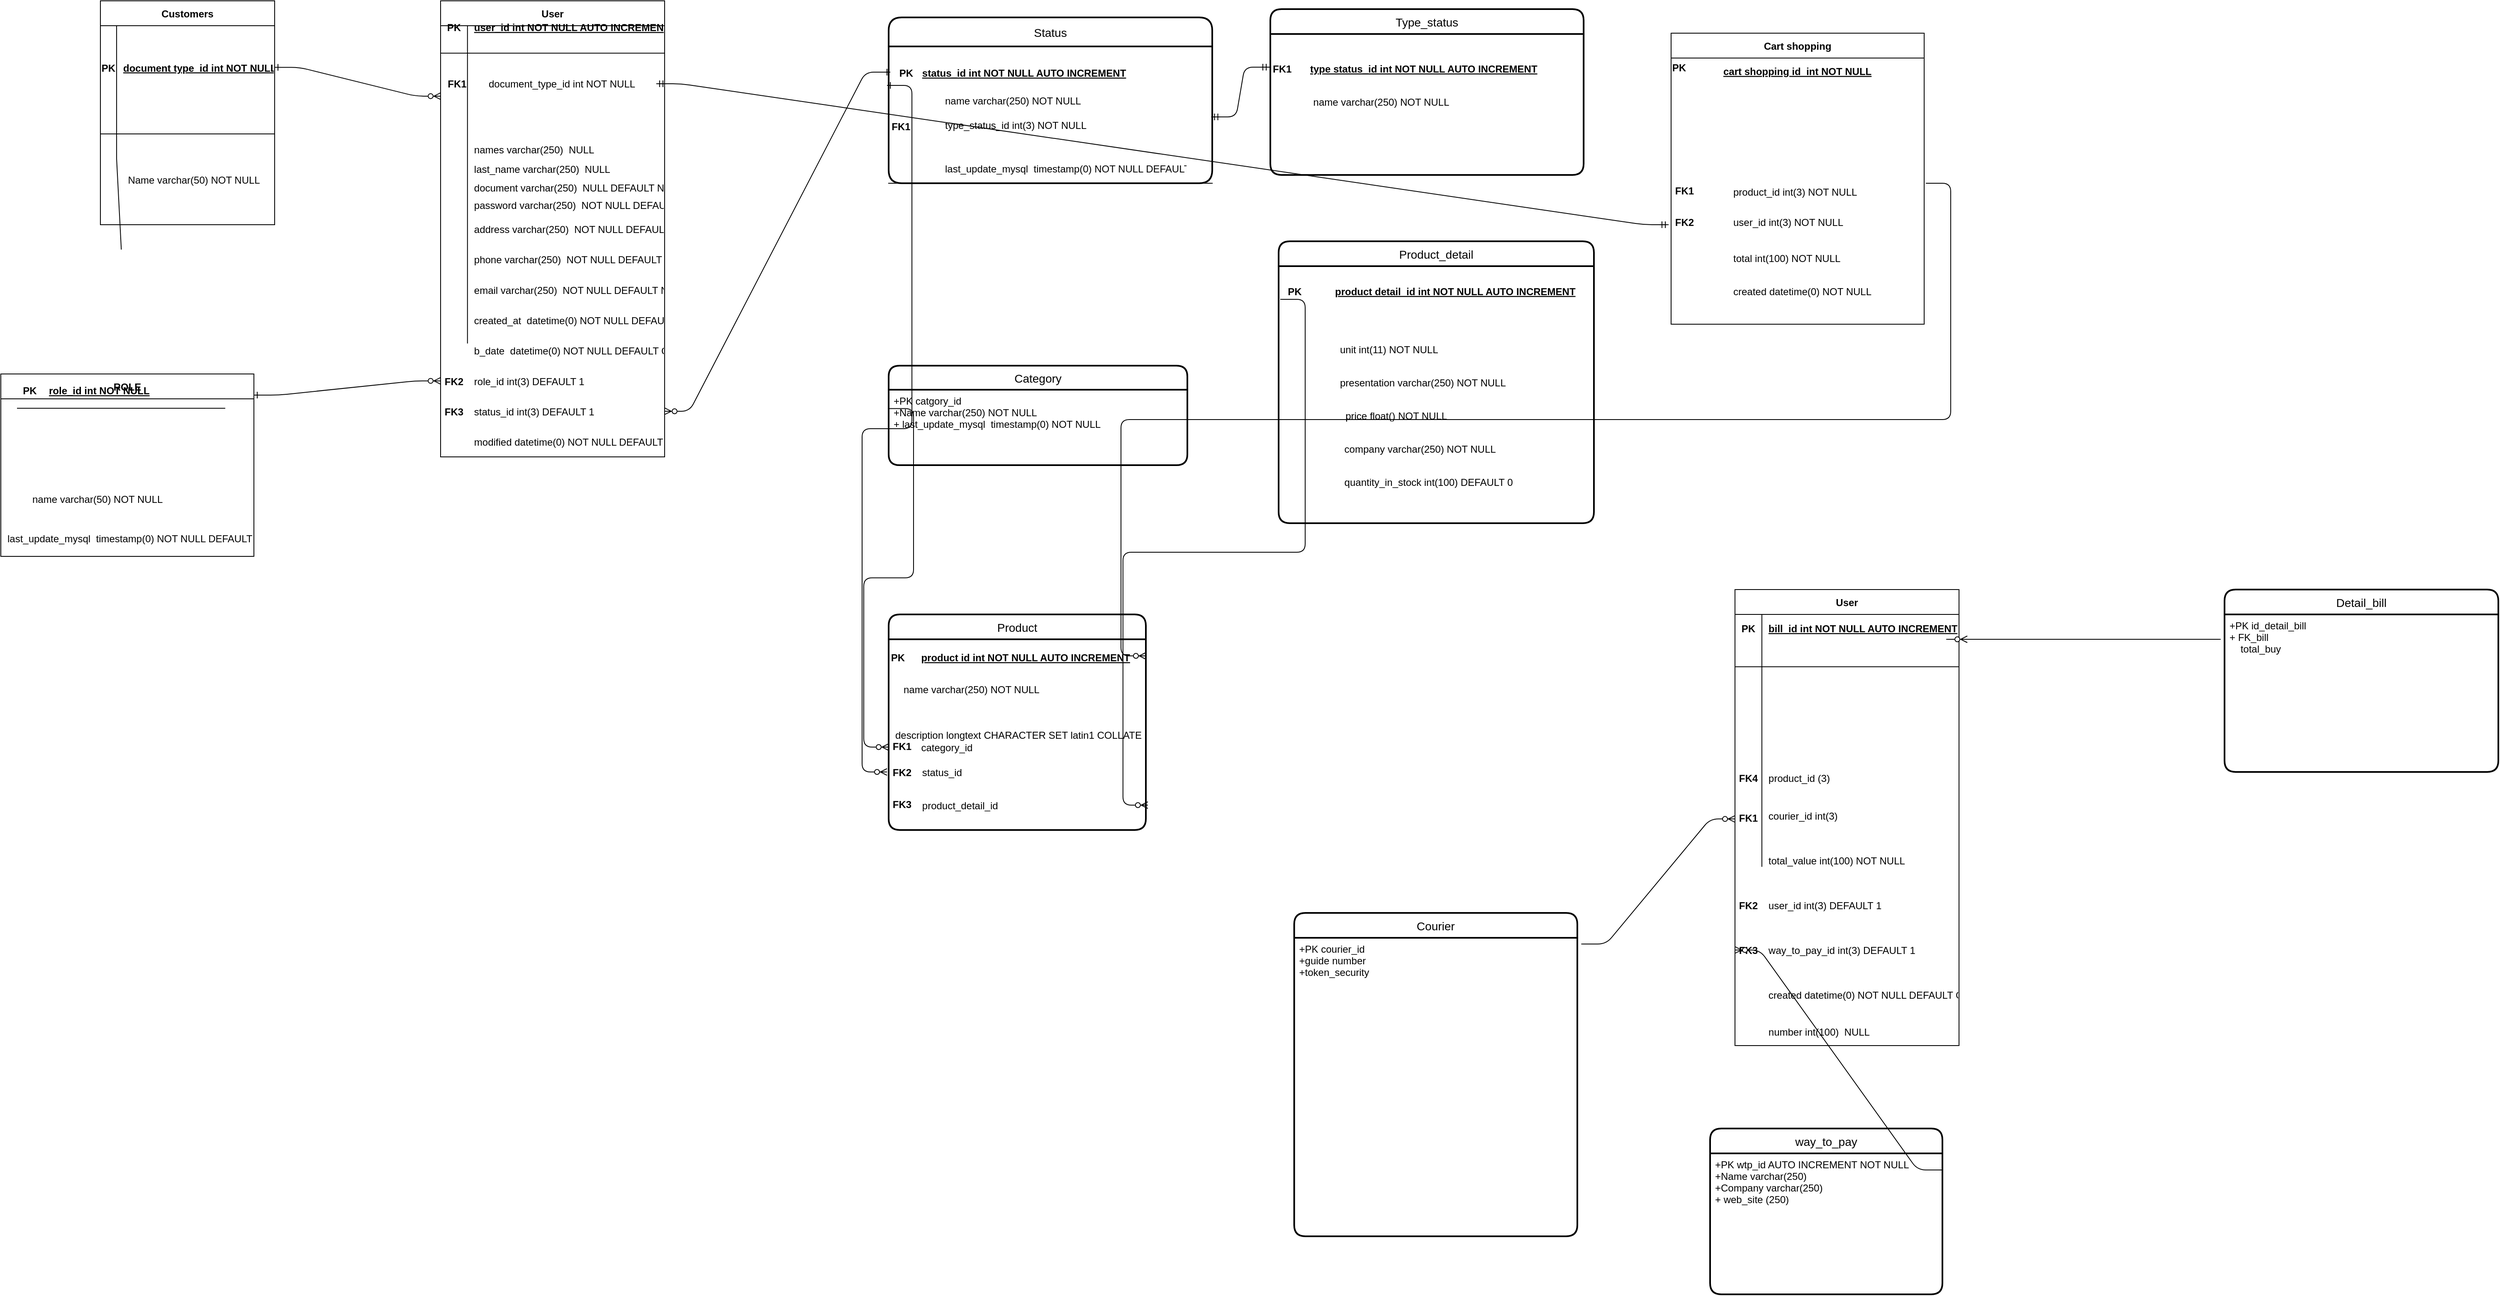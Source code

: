 <mxfile version="12.9.11" type="github"><diagram id="R2lEEEUBdFMjLlhIrx00" name="Page-1"><mxGraphModel dx="2881" dy="1134" grid="1" gridSize="10" guides="1" tooltips="1" connect="1" arrows="1" fold="1" page="1" pageScale="1" pageWidth="850" pageHeight="1100" math="0" shadow="0" extFonts="Permanent Marker^https://fonts.googleapis.com/css?family=Permanent+Marker"><root><mxCell id="0"/><mxCell id="1" parent="0"/><mxCell id="C-vyLk0tnHw3VtMMgP7b-1" value="" style="edgeStyle=entityRelationEdgeStyle;endArrow=ERzeroToMany;startArrow=ERone;endFill=1;startFill=0;" parent="1" source="C-vyLk0tnHw3VtMMgP7b-24" target="C-vyLk0tnHw3VtMMgP7b-6" edge="1"><mxGeometry width="100" height="100" relative="1" as="geometry"><mxPoint x="340" y="720" as="sourcePoint"/><mxPoint x="440" y="620" as="targetPoint"/></mxGeometry></mxCell><mxCell id="C-vyLk0tnHw3VtMMgP7b-2" value="User" style="shape=table;startSize=30;container=1;collapsible=1;childLayout=tableLayout;fixedRows=1;rowLines=0;fontStyle=1;align=center;resizeLast=1;" parent="1" vertex="1"><mxGeometry x="490" y="80" width="270" height="550" as="geometry"/></mxCell><mxCell id="C-vyLk0tnHw3VtMMgP7b-3" value="" style="shape=partialRectangle;collapsible=0;dropTarget=0;pointerEvents=0;fillColor=none;points=[[0,0.5],[1,0.5]];portConstraint=eastwest;top=0;left=0;right=0;bottom=1;" parent="C-vyLk0tnHw3VtMMgP7b-2" vertex="1"><mxGeometry width="270" height="63.177" as="geometry"/></mxCell><mxCell id="C-vyLk0tnHw3VtMMgP7b-4" value="PK" style="shape=partialRectangle;overflow=hidden;connectable=0;fillColor=none;top=0;left=0;bottom=0;right=0;fontStyle=1;" parent="C-vyLk0tnHw3VtMMgP7b-3" vertex="1"><mxGeometry width="32.4" height="63.177" as="geometry"/></mxCell><mxCell id="C-vyLk0tnHw3VtMMgP7b-5" value="user_id int NOT NULL AUTO INCREMENT" style="shape=partialRectangle;overflow=hidden;connectable=0;fillColor=none;top=0;left=0;bottom=0;right=0;align=left;spacingLeft=6;fontStyle=5;" parent="C-vyLk0tnHw3VtMMgP7b-3" vertex="1"><mxGeometry x="32.4" width="237.6" height="63.177" as="geometry"/></mxCell><mxCell id="C-vyLk0tnHw3VtMMgP7b-6" value="" style="shape=partialRectangle;collapsible=0;dropTarget=0;pointerEvents=0;fillColor=none;points=[[0,0.5],[1,0.5]];portConstraint=eastwest;top=0;left=0;right=0;bottom=0;" parent="C-vyLk0tnHw3VtMMgP7b-2" vertex="1"><mxGeometry y="63.177" width="270" height="103.551" as="geometry"/></mxCell><mxCell id="ugZNqxxNJ2phjx7YOkiu-25" value="" style="shape=partialRectangle;collapsible=0;dropTarget=0;pointerEvents=0;fillColor=none;points=[[0,0.5],[1,0.5]];portConstraint=eastwest;top=0;left=0;right=0;bottom=0;" vertex="1" parent="C-vyLk0tnHw3VtMMgP7b-2"><mxGeometry y="166.729" width="270" height="24.333" as="geometry"/></mxCell><mxCell id="ugZNqxxNJ2phjx7YOkiu-26" value="" style="shape=partialRectangle;overflow=hidden;connectable=0;fillColor=none;top=0;left=0;bottom=0;right=0;" vertex="1" parent="ugZNqxxNJ2phjx7YOkiu-25"><mxGeometry width="32.4" height="24.333" as="geometry"/></mxCell><mxCell id="ugZNqxxNJ2phjx7YOkiu-27" value="names varchar(250)  NULL" style="shape=partialRectangle;overflow=hidden;connectable=0;fillColor=none;top=0;left=0;bottom=0;right=0;align=left;spacingLeft=6;" vertex="1" parent="ugZNqxxNJ2phjx7YOkiu-25"><mxGeometry x="32.4" width="237.6" height="24.333" as="geometry"/></mxCell><mxCell id="C-vyLk0tnHw3VtMMgP7b-9" value="" style="shape=partialRectangle;collapsible=0;dropTarget=0;pointerEvents=0;fillColor=none;points=[[0,0.5],[1,0.5]];portConstraint=eastwest;top=0;left=0;right=0;bottom=0;" parent="C-vyLk0tnHw3VtMMgP7b-2" vertex="1"><mxGeometry y="191.061" width="270" height="23.25" as="geometry"/></mxCell><mxCell id="C-vyLk0tnHw3VtMMgP7b-10" value="" style="shape=partialRectangle;overflow=hidden;connectable=0;fillColor=none;top=0;left=0;bottom=0;right=0;" parent="C-vyLk0tnHw3VtMMgP7b-9" vertex="1"><mxGeometry width="32.4" height="23.25" as="geometry"/></mxCell><mxCell id="C-vyLk0tnHw3VtMMgP7b-11" value="last_name varchar(250)  NULL" style="shape=partialRectangle;overflow=hidden;connectable=0;fillColor=none;top=0;left=0;bottom=0;right=0;align=left;spacingLeft=6;" parent="C-vyLk0tnHw3VtMMgP7b-9" vertex="1"><mxGeometry x="32.4" width="237.6" height="23.25" as="geometry"/></mxCell><mxCell id="ugZNqxxNJ2phjx7YOkiu-31" value="" style="shape=partialRectangle;collapsible=0;dropTarget=0;pointerEvents=0;fillColor=none;points=[[0,0.5],[1,0.5]];portConstraint=eastwest;top=0;left=0;right=0;bottom=0;" vertex="1" parent="C-vyLk0tnHw3VtMMgP7b-2"><mxGeometry y="214.311" width="270" height="21.155" as="geometry"/></mxCell><mxCell id="ugZNqxxNJ2phjx7YOkiu-32" value="" style="shape=partialRectangle;overflow=hidden;connectable=0;fillColor=none;top=0;left=0;bottom=0;right=0;" vertex="1" parent="ugZNqxxNJ2phjx7YOkiu-31"><mxGeometry width="32.4" height="21.155" as="geometry"/></mxCell><mxCell id="ugZNqxxNJ2phjx7YOkiu-33" value="document varchar(250)  NULL DEFAULT NULL" style="shape=partialRectangle;overflow=hidden;connectable=0;fillColor=none;top=0;left=0;bottom=0;right=0;align=left;spacingLeft=6;" vertex="1" parent="ugZNqxxNJ2phjx7YOkiu-31"><mxGeometry x="32.4" width="237.6" height="21.155" as="geometry"/></mxCell><mxCell id="ugZNqxxNJ2phjx7YOkiu-35" value="" style="shape=partialRectangle;collapsible=0;dropTarget=0;pointerEvents=0;fillColor=none;points=[[0,0.5],[1,0.5]];portConstraint=eastwest;top=0;left=0;right=0;bottom=0;" vertex="1" parent="C-vyLk0tnHw3VtMMgP7b-2"><mxGeometry y="235.466" width="270" height="21.155" as="geometry"/></mxCell><mxCell id="ugZNqxxNJ2phjx7YOkiu-36" value="" style="shape=partialRectangle;overflow=hidden;connectable=0;fillColor=none;top=0;left=0;bottom=0;right=0;" vertex="1" parent="ugZNqxxNJ2phjx7YOkiu-35"><mxGeometry width="32.4" height="21.155" as="geometry"/></mxCell><mxCell id="ugZNqxxNJ2phjx7YOkiu-37" value="password varchar(250)  NOT NULL DEFAULT NULL" style="shape=partialRectangle;overflow=hidden;connectable=0;fillColor=none;top=0;left=0;bottom=0;right=0;align=left;spacingLeft=6;" vertex="1" parent="ugZNqxxNJ2phjx7YOkiu-35"><mxGeometry x="32.4" width="237.6" height="21.155" as="geometry"/></mxCell><mxCell id="ugZNqxxNJ2phjx7YOkiu-38" value="" style="shape=partialRectangle;collapsible=0;dropTarget=0;pointerEvents=0;fillColor=none;points=[[0,0.5],[1,0.5]];portConstraint=eastwest;top=0;left=0;right=0;bottom=0;" vertex="1" parent="C-vyLk0tnHw3VtMMgP7b-2"><mxGeometry y="256.621" width="270" height="36.673" as="geometry"/></mxCell><mxCell id="ugZNqxxNJ2phjx7YOkiu-39" value="" style="shape=partialRectangle;overflow=hidden;connectable=0;fillColor=none;top=0;left=0;bottom=0;right=0;" vertex="1" parent="ugZNqxxNJ2phjx7YOkiu-38"><mxGeometry width="32.4" height="36.673" as="geometry"/></mxCell><mxCell id="ugZNqxxNJ2phjx7YOkiu-40" value="address varchar(250)  NOT NULL DEFAULT NULL" style="shape=partialRectangle;overflow=hidden;connectable=0;fillColor=none;top=0;left=0;bottom=0;right=0;align=left;spacingLeft=6;" vertex="1" parent="ugZNqxxNJ2phjx7YOkiu-38"><mxGeometry x="32.4" width="237.6" height="36.673" as="geometry"/></mxCell><mxCell id="ugZNqxxNJ2phjx7YOkiu-44" value="" style="shape=partialRectangle;collapsible=0;dropTarget=0;pointerEvents=0;fillColor=none;points=[[0,0.5],[1,0.5]];portConstraint=eastwest;top=0;left=0;right=0;bottom=0;" vertex="1" parent="C-vyLk0tnHw3VtMMgP7b-2"><mxGeometry y="293.294" width="270" height="36.673" as="geometry"/></mxCell><mxCell id="ugZNqxxNJ2phjx7YOkiu-45" value="" style="shape=partialRectangle;overflow=hidden;connectable=0;fillColor=none;top=0;left=0;bottom=0;right=0;" vertex="1" parent="ugZNqxxNJ2phjx7YOkiu-44"><mxGeometry width="32.4" height="36.673" as="geometry"/></mxCell><mxCell id="ugZNqxxNJ2phjx7YOkiu-46" value="phone varchar(250)  NOT NULL DEFAULT NULL" style="shape=partialRectangle;overflow=hidden;connectable=0;fillColor=none;top=0;left=0;bottom=0;right=0;align=left;spacingLeft=6;" vertex="1" parent="ugZNqxxNJ2phjx7YOkiu-44"><mxGeometry x="32.4" width="237.6" height="36.673" as="geometry"/></mxCell><mxCell id="ugZNqxxNJ2phjx7YOkiu-47" value="" style="shape=partialRectangle;collapsible=0;dropTarget=0;pointerEvents=0;fillColor=none;points=[[0,0.5],[1,0.5]];portConstraint=eastwest;top=0;left=0;right=0;bottom=0;" vertex="1" parent="C-vyLk0tnHw3VtMMgP7b-2"><mxGeometry y="329.967" width="270" height="36.673" as="geometry"/></mxCell><mxCell id="ugZNqxxNJ2phjx7YOkiu-48" value="" style="shape=partialRectangle;overflow=hidden;connectable=0;fillColor=none;top=0;left=0;bottom=0;right=0;" vertex="1" parent="ugZNqxxNJ2phjx7YOkiu-47"><mxGeometry width="32.4" height="36.673" as="geometry"/></mxCell><mxCell id="ugZNqxxNJ2phjx7YOkiu-49" value="email varchar(250)  NOT NULL DEFAULT NULL" style="shape=partialRectangle;overflow=hidden;connectable=0;fillColor=none;top=0;left=0;bottom=0;right=0;align=left;spacingLeft=6;" vertex="1" parent="ugZNqxxNJ2phjx7YOkiu-47"><mxGeometry x="32.4" width="237.6" height="36.673" as="geometry"/></mxCell><mxCell id="ugZNqxxNJ2phjx7YOkiu-53" value="" style="shape=partialRectangle;collapsible=0;dropTarget=0;pointerEvents=0;fillColor=none;points=[[0,0.5],[1,0.5]];portConstraint=eastwest;top=0;left=0;right=0;bottom=0;" vertex="1" parent="C-vyLk0tnHw3VtMMgP7b-2"><mxGeometry y="366.639" width="270" height="36.673" as="geometry"/></mxCell><mxCell id="ugZNqxxNJ2phjx7YOkiu-54" value="" style="shape=partialRectangle;overflow=hidden;connectable=0;fillColor=none;top=0;left=0;bottom=0;right=0;" vertex="1" parent="ugZNqxxNJ2phjx7YOkiu-53"><mxGeometry width="32.4" height="36.673" as="geometry"/></mxCell><mxCell id="ugZNqxxNJ2phjx7YOkiu-55" value="created_at  datetime(0) NOT NULL DEFAULT CURRENT_TIMESTAMP(0)" style="shape=partialRectangle;overflow=hidden;connectable=0;fillColor=none;top=0;left=0;bottom=0;right=0;align=left;spacingLeft=6;" vertex="1" parent="ugZNqxxNJ2phjx7YOkiu-53"><mxGeometry x="32.4" width="237.6" height="36.673" as="geometry"/></mxCell><mxCell id="ugZNqxxNJ2phjx7YOkiu-56" value="" style="shape=partialRectangle;collapsible=0;dropTarget=0;pointerEvents=0;fillColor=none;points=[[0,0.5],[1,0.5]];portConstraint=eastwest;top=0;left=0;right=0;bottom=0;" vertex="1" parent="C-vyLk0tnHw3VtMMgP7b-2"><mxGeometry y="403.312" width="270" height="36.673" as="geometry"/></mxCell><mxCell id="ugZNqxxNJ2phjx7YOkiu-57" value="" style="shape=partialRectangle;overflow=hidden;connectable=0;fillColor=none;top=0;left=0;bottom=0;right=0;" vertex="1" parent="ugZNqxxNJ2phjx7YOkiu-56"><mxGeometry width="32.4" height="36.673" as="geometry"/></mxCell><mxCell id="ugZNqxxNJ2phjx7YOkiu-58" value="b_date  datetime(0) NOT NULL DEFAULT CURRENT_TIMESTAMP(0)" style="shape=partialRectangle;overflow=hidden;connectable=0;fillColor=none;top=0;left=0;bottom=0;right=0;align=left;spacingLeft=6;" vertex="1" parent="ugZNqxxNJ2phjx7YOkiu-56"><mxGeometry x="32.4" width="237.6" height="36.673" as="geometry"/></mxCell><mxCell id="ugZNqxxNJ2phjx7YOkiu-59" value="" style="shape=partialRectangle;collapsible=0;dropTarget=0;pointerEvents=0;fillColor=none;points=[[0,0.5],[1,0.5]];portConstraint=eastwest;top=0;left=0;right=0;bottom=0;" vertex="1" parent="C-vyLk0tnHw3VtMMgP7b-2"><mxGeometry y="439.985" width="270" height="36.67" as="geometry"/></mxCell><mxCell id="ugZNqxxNJ2phjx7YOkiu-60" value="FK2" style="shape=partialRectangle;overflow=hidden;connectable=0;fillColor=none;top=0;left=0;bottom=0;right=0;fontStyle=1" vertex="1" parent="ugZNqxxNJ2phjx7YOkiu-59"><mxGeometry width="32.4" height="36.67" as="geometry"/></mxCell><mxCell id="ugZNqxxNJ2phjx7YOkiu-61" value="role_id int(3) DEFAULT 1" style="shape=partialRectangle;overflow=hidden;connectable=0;fillColor=none;top=0;left=0;bottom=0;right=0;align=left;spacingLeft=6;" vertex="1" parent="ugZNqxxNJ2phjx7YOkiu-59"><mxGeometry x="32.4" width="237.6" height="36.67" as="geometry"/></mxCell><mxCell id="ugZNqxxNJ2phjx7YOkiu-62" value="" style="shape=partialRectangle;collapsible=0;dropTarget=0;pointerEvents=0;fillColor=none;points=[[0,0.5],[1,0.5]];portConstraint=eastwest;top=0;left=0;right=0;bottom=0;" vertex="1" parent="C-vyLk0tnHw3VtMMgP7b-2"><mxGeometry y="476.655" width="270" height="36.673" as="geometry"/></mxCell><mxCell id="ugZNqxxNJ2phjx7YOkiu-63" value="FK3" style="shape=partialRectangle;overflow=hidden;connectable=0;fillColor=none;top=0;left=0;bottom=0;right=0;fontStyle=1" vertex="1" parent="ugZNqxxNJ2phjx7YOkiu-62"><mxGeometry width="32.4" height="36.673" as="geometry"/></mxCell><mxCell id="ugZNqxxNJ2phjx7YOkiu-64" value="status_id int(3) DEFAULT 1" style="shape=partialRectangle;overflow=hidden;connectable=0;fillColor=none;top=0;left=0;bottom=0;right=0;align=left;spacingLeft=6;" vertex="1" parent="ugZNqxxNJ2phjx7YOkiu-62"><mxGeometry x="32.4" width="237.6" height="36.673" as="geometry"/></mxCell><mxCell id="ugZNqxxNJ2phjx7YOkiu-67" value="" style="shape=partialRectangle;collapsible=0;dropTarget=0;pointerEvents=0;fillColor=none;points=[[0,0.5],[1,0.5]];portConstraint=eastwest;top=0;left=0;right=0;bottom=0;" vertex="1" parent="C-vyLk0tnHw3VtMMgP7b-2"><mxGeometry y="513.327" width="270" height="36.673" as="geometry"/></mxCell><mxCell id="ugZNqxxNJ2phjx7YOkiu-68" value="" style="shape=partialRectangle;overflow=hidden;connectable=0;fillColor=none;top=0;left=0;bottom=0;right=0;" vertex="1" parent="ugZNqxxNJ2phjx7YOkiu-67"><mxGeometry width="32.4" height="36.673" as="geometry"/></mxCell><mxCell id="ugZNqxxNJ2phjx7YOkiu-69" value="modified datetime(0) NOT NULL DEFAULT CURRENT_TIMESTAMP(0)" style="shape=partialRectangle;overflow=hidden;connectable=0;fillColor=none;top=0;left=0;bottom=0;right=0;align=left;spacingLeft=6;" vertex="1" parent="ugZNqxxNJ2phjx7YOkiu-67"><mxGeometry x="32.4" width="237.6" height="36.673" as="geometry"/></mxCell><mxCell id="C-vyLk0tnHw3VtMMgP7b-13" value="ROLE" style="shape=table;startSize=30;container=1;collapsible=1;childLayout=tableLayout;fixedRows=1;rowLines=0;fontStyle=1;align=center;resizeLast=1;" parent="1" vertex="1"><mxGeometry x="-40" y="530" width="305" height="220" as="geometry"/></mxCell><mxCell id="C-vyLk0tnHw3VtMMgP7b-20" value="" style="shape=partialRectangle;collapsible=0;dropTarget=0;pointerEvents=0;fillColor=none;points=[[0,0.5],[1,0.5]];portConstraint=eastwest;top=0;left=0;right=0;bottom=0;" parent="C-vyLk0tnHw3VtMMgP7b-13" vertex="1"><mxGeometry width="305" height="51.006" as="geometry"/></mxCell><mxCell id="C-vyLk0tnHw3VtMMgP7b-21" value="" style="shape=partialRectangle;overflow=hidden;connectable=0;fillColor=none;top=0;left=0;bottom=0;right=0;" parent="C-vyLk0tnHw3VtMMgP7b-20" vertex="1"><mxGeometry width="305" height="51.006" as="geometry"/></mxCell><mxCell id="C-vyLk0tnHw3VtMMgP7b-17" value="" style="shape=partialRectangle;collapsible=0;dropTarget=0;pointerEvents=0;fillColor=none;points=[[0,0.5],[1,0.5]];portConstraint=eastwest;top=0;left=0;right=0;bottom=0;fontSize=2;" parent="C-vyLk0tnHw3VtMMgP7b-13" vertex="1"><mxGeometry y="51.006" width="305" height="125.314" as="geometry"/></mxCell><mxCell id="C-vyLk0tnHw3VtMMgP7b-18" value="" style="shape=partialRectangle;overflow=hidden;connectable=0;fillColor=none;top=0;left=0;bottom=0;right=0;" parent="C-vyLk0tnHw3VtMMgP7b-17" vertex="1"><mxGeometry width="305" height="125.314" as="geometry"/></mxCell><mxCell id="ugZNqxxNJ2phjx7YOkiu-73" value="last_update_mysql  timestamp(0) NOT NULL DEFAULT CURRENT_TIMESTAMP(0) ON UPDATE CURRENT_TIMESTAMP(0)" style="shape=partialRectangle;overflow=hidden;connectable=0;fillColor=none;top=0;left=0;bottom=0;right=0;align=left;spacingLeft=6;" vertex="1" parent="C-vyLk0tnHw3VtMMgP7b-13"><mxGeometry y="176.32" width="305" height="43.68" as="geometry"/></mxCell><mxCell id="C-vyLk0tnHw3VtMMgP7b-23" value="Customers" style="shape=table;startSize=30;container=1;collapsible=1;childLayout=tableLayout;fixedRows=1;rowLines=0;fontStyle=1;align=center;resizeLast=1;" parent="1" vertex="1"><mxGeometry x="80" y="80" width="210" height="270" as="geometry"/></mxCell><mxCell id="C-vyLk0tnHw3VtMMgP7b-24" value="" style="shape=partialRectangle;collapsible=0;dropTarget=0;pointerEvents=0;fillColor=none;points=[[0,0.5],[1,0.5]];portConstraint=eastwest;top=0;left=0;right=0;bottom=1;" parent="C-vyLk0tnHw3VtMMgP7b-23" vertex="1"><mxGeometry width="210" height="160.56" as="geometry"/></mxCell><mxCell id="C-vyLk0tnHw3VtMMgP7b-25" value="PK" style="shape=partialRectangle;overflow=hidden;connectable=0;fillColor=none;top=0;left=0;bottom=0;right=0;fontStyle=1;" parent="C-vyLk0tnHw3VtMMgP7b-24" vertex="1"><mxGeometry width="19.529" height="160.56" as="geometry"/></mxCell><mxCell id="C-vyLk0tnHw3VtMMgP7b-26" value="document type_id int NOT NULL " style="shape=partialRectangle;overflow=hidden;connectable=0;fillColor=none;top=0;left=0;bottom=0;right=0;align=left;spacingLeft=6;fontStyle=5;" parent="C-vyLk0tnHw3VtMMgP7b-24" vertex="1"><mxGeometry x="19.529" width="190.471" height="160.56" as="geometry"/></mxCell><mxCell id="C-vyLk0tnHw3VtMMgP7b-27" value="" style="shape=partialRectangle;collapsible=0;dropTarget=0;pointerEvents=0;fillColor=none;points=[[0,0.5],[1,0.5]];portConstraint=eastwest;top=0;left=0;right=0;bottom=0;" parent="C-vyLk0tnHw3VtMMgP7b-23" vertex="1"><mxGeometry y="160.56" width="210" height="109.44" as="geometry"/></mxCell><mxCell id="C-vyLk0tnHw3VtMMgP7b-28" value="" style="shape=partialRectangle;overflow=hidden;connectable=0;fillColor=none;top=0;left=0;bottom=0;right=0;" parent="C-vyLk0tnHw3VtMMgP7b-27" vertex="1"><mxGeometry width="25.2" height="109.44" as="geometry"/></mxCell><mxCell id="C-vyLk0tnHw3VtMMgP7b-29" value="Name varchar(50) NOT NULL" style="shape=partialRectangle;overflow=hidden;connectable=0;fillColor=none;top=0;left=0;bottom=0;right=0;align=left;spacingLeft=6;" parent="C-vyLk0tnHw3VtMMgP7b-27" vertex="1"><mxGeometry x="25.2" width="184.8" height="109.44" as="geometry"/></mxCell><mxCell id="ugZNqxxNJ2phjx7YOkiu-3" value="FK1" style="shape=partialRectangle;overflow=hidden;connectable=0;fillColor=none;top=0;left=0;bottom=0;right=0;fontStyle=1;direction=south;" vertex="1" parent="1"><mxGeometry x="485.625" y="159.385" width="48.75" height="40" as="geometry"/></mxCell><mxCell id="ugZNqxxNJ2phjx7YOkiu-29" value="document_type_id int NOT NULL " style="shape=partialRectangle;overflow=hidden;connectable=0;fillColor=none;top=0;left=0;bottom=0;right=0;align=left;spacingLeft=6;" vertex="1" parent="1"><mxGeometry x="540" y="159.38" width="220" height="40" as="geometry"/></mxCell><mxCell id="ugZNqxxNJ2phjx7YOkiu-30" value="" style="shape=partialRectangle;overflow=hidden;connectable=0;fillColor=none;top=0;left=0;bottom=0;right=0;align=left;spacingLeft=6;" vertex="1" parent="1"><mxGeometry x="440" y="409.904" width="250" height="20.096" as="geometry"/></mxCell><mxCell id="ugZNqxxNJ2phjx7YOkiu-34" value="" style="shape=partialRectangle;overflow=hidden;connectable=0;fillColor=none;top=0;left=0;bottom=0;right=0;align=left;spacingLeft=6;" vertex="1" parent="1"><mxGeometry x="450" y="419.904" width="250" height="20.096" as="geometry"/></mxCell><mxCell id="C-vyLk0tnHw3VtMMgP7b-14" value="" style="shape=partialRectangle;collapsible=0;dropTarget=0;pointerEvents=0;fillColor=none;points=[[0,0.5],[1,0.5]];portConstraint=eastwest;top=0;left=0;right=0;bottom=1;" parent="1" vertex="1"><mxGeometry x="-20" y="528" width="250" height="43.333" as="geometry"/></mxCell><mxCell id="C-vyLk0tnHw3VtMMgP7b-15" value="PK" style="shape=partialRectangle;overflow=hidden;connectable=0;fillColor=none;top=0;left=0;bottom=0;right=0;fontStyle=1;" parent="C-vyLk0tnHw3VtMMgP7b-14" vertex="1"><mxGeometry width="30" height="43.333" as="geometry"/></mxCell><mxCell id="C-vyLk0tnHw3VtMMgP7b-16" value="role_id int NOT NULL " style="shape=partialRectangle;overflow=hidden;connectable=0;fillColor=none;top=0;left=0;bottom=0;right=0;align=left;spacingLeft=6;fontStyle=5;" parent="C-vyLk0tnHw3VtMMgP7b-14" vertex="1"><mxGeometry x="30" width="220" height="43.333" as="geometry"/></mxCell><mxCell id="ugZNqxxNJ2phjx7YOkiu-72" value="" style="shape=partialRectangle;overflow=hidden;connectable=0;fillColor=none;top=0;left=0;bottom=0;right=0;align=left;spacingLeft=6;" vertex="1" parent="1"><mxGeometry x="460" y="429.904" width="250" height="20.096" as="geometry"/></mxCell><mxCell id="C-vyLk0tnHw3VtMMgP7b-12" value="" style="edgeStyle=entityRelationEdgeStyle;endArrow=ERzeroToMany;startArrow=ERone;endFill=1;startFill=0;exitX=1;exitY=0.5;exitDx=0;exitDy=0;entryX=0;entryY=0.5;entryDx=0;entryDy=0;" parent="1" source="C-vyLk0tnHw3VtMMgP7b-20" target="ugZNqxxNJ2phjx7YOkiu-59" edge="1"><mxGeometry width="100" height="100" relative="1" as="geometry"><mxPoint x="400" y="180" as="sourcePoint"/><mxPoint x="460" y="205" as="targetPoint"/></mxGeometry></mxCell><mxCell id="ugZNqxxNJ2phjx7YOkiu-74" value="name varchar(50) NOT NULL" style="shape=partialRectangle;overflow=hidden;connectable=0;fillColor=none;top=0;left=0;bottom=0;right=0;align=left;spacingLeft=6;" vertex="1" parent="1"><mxGeometry x="-10" y="659.998" width="285" height="41.172" as="geometry"/></mxCell><mxCell id="ugZNqxxNJ2phjx7YOkiu-76" value="Status" style="swimlane;childLayout=stackLayout;horizontal=1;startSize=35;horizontalStack=0;rounded=1;fontSize=14;fontStyle=0;strokeWidth=2;resizeParent=0;resizeLast=1;shadow=0;dashed=0;align=center;" vertex="1" parent="1"><mxGeometry x="1030" y="100" width="390" height="200" as="geometry"/></mxCell><mxCell id="ugZNqxxNJ2phjx7YOkiu-78" value="" style="shape=partialRectangle;collapsible=0;dropTarget=0;pointerEvents=0;fillColor=none;points=[[0,0.5],[1,0.5]];portConstraint=eastwest;top=0;left=0;right=0;bottom=1;" vertex="1" parent="ugZNqxxNJ2phjx7YOkiu-76"><mxGeometry y="35" width="390" height="165" as="geometry"/></mxCell><mxCell id="ugZNqxxNJ2phjx7YOkiu-79" value="PK" style="shape=partialRectangle;overflow=hidden;connectable=0;fillColor=none;top=0;left=0;bottom=0;right=0;fontStyle=1;" vertex="1" parent="ugZNqxxNJ2phjx7YOkiu-78"><mxGeometry x="10" width="22.4" height="63.18" as="geometry"/></mxCell><mxCell id="ugZNqxxNJ2phjx7YOkiu-80" value="status_id int NOT NULL AUTO INCREMENT" style="shape=partialRectangle;overflow=hidden;connectable=0;fillColor=none;top=0;left=0;bottom=0;right=0;align=left;spacingLeft=6;fontStyle=5;" vertex="1" parent="ugZNqxxNJ2phjx7YOkiu-78"><mxGeometry x="32.4" width="357.6" height="63.18" as="geometry"/></mxCell><mxCell id="ugZNqxxNJ2phjx7YOkiu-81" value="name varchar(250) NOT NULL " style="shape=partialRectangle;overflow=hidden;connectable=0;fillColor=none;top=0;left=0;bottom=0;right=0;align=left;spacingLeft=6;" vertex="1" parent="1"><mxGeometry x="1090" y="180" width="250" height="40" as="geometry"/></mxCell><mxCell id="ugZNqxxNJ2phjx7YOkiu-82" value="type_status_id int(3) NOT NULL " style="shape=partialRectangle;overflow=hidden;connectable=0;fillColor=none;top=0;left=0;bottom=0;right=0;align=left;spacingLeft=6;" vertex="1" parent="1"><mxGeometry x="1090" y="209.38" width="250" height="40" as="geometry"/></mxCell><mxCell id="ugZNqxxNJ2phjx7YOkiu-83" value="last_update_mysql  timestamp(0) NOT NULL DEFAULT CURRENT_TIMESTAMP(0) ON UPDATE CURRENT_TIMESTAMP(0)" style="shape=partialRectangle;overflow=hidden;connectable=0;fillColor=none;top=0;left=0;bottom=0;right=0;align=left;spacingLeft=6;" vertex="1" parent="1"><mxGeometry x="1090" y="260" width="300" height="43.68" as="geometry"/></mxCell><mxCell id="ugZNqxxNJ2phjx7YOkiu-87" value="Category" style="swimlane;childLayout=stackLayout;horizontal=1;startSize=29;horizontalStack=0;rounded=1;fontSize=14;fontStyle=0;strokeWidth=2;resizeParent=0;resizeLast=1;shadow=0;dashed=0;align=center;" vertex="1" parent="1"><mxGeometry x="1030" y="520" width="360" height="120.0" as="geometry"/></mxCell><mxCell id="ugZNqxxNJ2phjx7YOkiu-88" value="+PK catgory_id&#10;+Name varchar(250) NOT NULL&#10;+ last_update_mysql  timestamp(0) NOT NULL " style="align=left;strokeColor=none;fillColor=none;spacingLeft=4;fontSize=12;verticalAlign=top;resizable=0;rotatable=0;part=1;" vertex="1" parent="ugZNqxxNJ2phjx7YOkiu-87"><mxGeometry y="29" width="360" height="91.0" as="geometry"/></mxCell><mxCell id="ugZNqxxNJ2phjx7YOkiu-89" value="" style="shape=partialRectangle;overflow=hidden;connectable=0;fillColor=none;top=0;left=0;bottom=0;right=0;align=left;spacingLeft=6;" vertex="1" parent="1"><mxGeometry x="1070" y="690" width="360" height="5.684e-14" as="geometry"/></mxCell><mxCell id="ugZNqxxNJ2phjx7YOkiu-90" value="Product" style="swimlane;childLayout=stackLayout;horizontal=1;startSize=30;horizontalStack=0;rounded=1;fontSize=14;fontStyle=0;strokeWidth=2;resizeParent=0;resizeLast=1;shadow=0;dashed=0;align=center;" vertex="1" parent="1"><mxGeometry x="1030" y="820" width="310" height="260" as="geometry"/></mxCell><mxCell id="ugZNqxxNJ2phjx7YOkiu-98" value="description longtext CHARACTER SET latin1 COLLATE latin1_swedish_ci NULL" style="shape=partialRectangle;overflow=hidden;connectable=0;fillColor=none;top=0;left=0;bottom=0;right=0;align=left;spacingLeft=6;" vertex="1" parent="ugZNqxxNJ2phjx7YOkiu-90"><mxGeometry y="30" width="310" height="230" as="geometry"/></mxCell><mxCell id="ugZNqxxNJ2phjx7YOkiu-136" value="" style="edgeStyle=entityRelationEdgeStyle;fontSize=12;html=1;endArrow=ERzeroToMany;endFill=1;" edge="1" parent="ugZNqxxNJ2phjx7YOkiu-90"><mxGeometry width="100" height="100" relative="1" as="geometry"><mxPoint x="472" y="-380" as="sourcePoint"/><mxPoint x="312.4" y="230" as="targetPoint"/></mxGeometry></mxCell><mxCell id="ugZNqxxNJ2phjx7YOkiu-92" value="product id int NOT NULL AUTO INCREMENT" style="shape=partialRectangle;overflow=hidden;connectable=0;fillColor=none;top=0;left=0;bottom=0;right=0;align=left;spacingLeft=6;fontStyle=5;" vertex="1" parent="1"><mxGeometry x="1061.2" y="840" width="357.6" height="63.18" as="geometry"/></mxCell><mxCell id="ugZNqxxNJ2phjx7YOkiu-93" value="PK" style="shape=partialRectangle;overflow=hidden;connectable=0;fillColor=none;top=0;left=0;bottom=0;right=0;fontStyle=1;" vertex="1" parent="1"><mxGeometry x="1030" y="840" width="22.4" height="63.18" as="geometry"/></mxCell><mxCell id="ugZNqxxNJ2phjx7YOkiu-94" value="name varchar(250) NOT NULL " style="shape=partialRectangle;overflow=hidden;connectable=0;fillColor=none;top=0;left=0;bottom=0;right=0;align=left;spacingLeft=6;" vertex="1" parent="1"><mxGeometry x="1040" y="890" width="250" height="40" as="geometry"/></mxCell><mxCell id="ugZNqxxNJ2phjx7YOkiu-95" value="category_id" style="shape=partialRectangle;overflow=hidden;connectable=0;fillColor=none;top=0;left=0;bottom=0;right=0;align=left;spacingLeft=6;" vertex="1" parent="1"><mxGeometry x="1061.2" y="960" width="250" height="40" as="geometry"/></mxCell><mxCell id="ugZNqxxNJ2phjx7YOkiu-102" value="FK1" style="shape=partialRectangle;overflow=hidden;connectable=0;fillColor=none;top=0;left=0;bottom=0;right=0;fontStyle=1" vertex="1" parent="1"><mxGeometry x="1030" y="960.005" width="32.4" height="36.673" as="geometry"/></mxCell><mxCell id="ugZNqxxNJ2phjx7YOkiu-103" value="status_id" style="shape=partialRectangle;overflow=hidden;connectable=0;fillColor=none;top=0;left=0;bottom=0;right=0;align=left;spacingLeft=6;" vertex="1" parent="1"><mxGeometry x="1062.4" y="990" width="250" height="40" as="geometry"/></mxCell><mxCell id="ugZNqxxNJ2phjx7YOkiu-104" value="FK2" style="shape=partialRectangle;overflow=hidden;connectable=0;fillColor=none;top=0;left=0;bottom=0;right=0;fontStyle=1" vertex="1" parent="1"><mxGeometry x="1030" y="991.665" width="32.4" height="36.673" as="geometry"/></mxCell><mxCell id="ugZNqxxNJ2phjx7YOkiu-107" value="" style="edgeStyle=entityRelationEdgeStyle;fontSize=12;html=1;endArrow=ERzeroToMany;endFill=1;exitX=0;exitY=0.25;exitDx=0;exitDy=0;" edge="1" parent="1" source="ugZNqxxNJ2phjx7YOkiu-88"><mxGeometry width="100" height="100" relative="1" as="geometry"><mxPoint x="960" y="730" as="sourcePoint"/><mxPoint x="1030" y="980" as="targetPoint"/></mxGeometry></mxCell><mxCell id="ugZNqxxNJ2phjx7YOkiu-85" value="" style="edgeStyle=entityRelationEdgeStyle;endArrow=ERzeroToMany;startArrow=ERone;endFill=1;startFill=0;entryX=1;entryY=0.5;entryDx=0;entryDy=0;exitX=0.005;exitY=0.188;exitDx=0;exitDy=0;exitPerimeter=0;" edge="1" parent="1" source="ugZNqxxNJ2phjx7YOkiu-78" target="ugZNqxxNJ2phjx7YOkiu-62"><mxGeometry width="100" height="100" relative="1" as="geometry"><mxPoint x="950" y="220" as="sourcePoint"/><mxPoint x="900" y="570" as="targetPoint"/></mxGeometry></mxCell><mxCell id="ugZNqxxNJ2phjx7YOkiu-108" value="" style="edgeStyle=entityRelationEdgeStyle;endArrow=ERzeroToMany;startArrow=ERone;endFill=1;startFill=0;exitX=-0.005;exitY=0.285;exitDx=0;exitDy=0;exitPerimeter=0;" edge="1" parent="1" source="ugZNqxxNJ2phjx7YOkiu-78"><mxGeometry width="100" height="100" relative="1" as="geometry"><mxPoint x="630" y="880.183" as="sourcePoint"/><mxPoint x="1028" y="1010" as="targetPoint"/></mxGeometry></mxCell><mxCell id="ugZNqxxNJ2phjx7YOkiu-110" value="Type_status" style="swimlane;childLayout=stackLayout;horizontal=1;startSize=30;horizontalStack=0;rounded=1;fontSize=14;fontStyle=0;strokeWidth=2;resizeParent=0;resizeLast=1;shadow=0;dashed=0;align=center;" vertex="1" parent="1"><mxGeometry x="1490" y="90" width="377.6" height="200" as="geometry"/></mxCell><mxCell id="ugZNqxxNJ2phjx7YOkiu-113" value="type status_id int NOT NULL AUTO INCREMENT" style="shape=partialRectangle;overflow=hidden;connectable=0;fillColor=none;top=0;left=0;bottom=0;right=0;align=left;spacingLeft=6;fontStyle=5;" vertex="1" parent="1"><mxGeometry x="1530" y="130" width="317.6" height="63.18" as="geometry"/></mxCell><mxCell id="ugZNqxxNJ2phjx7YOkiu-114" value="FK1" style="shape=partialRectangle;overflow=hidden;connectable=0;fillColor=none;top=0;left=0;bottom=0;right=0;fontStyle=1;direction=south;" vertex="1" parent="1"><mxGeometry x="1490" y="141.58" width="28.76" height="40" as="geometry"/></mxCell><mxCell id="ugZNqxxNJ2phjx7YOkiu-115" value="name varchar(250) NOT NULL " style="shape=partialRectangle;overflow=hidden;connectable=0;fillColor=none;top=0;left=0;bottom=0;right=0;align=left;spacingLeft=6;" vertex="1" parent="1"><mxGeometry x="1533.8" y="181.59" width="250" height="40" as="geometry"/></mxCell><mxCell id="ugZNqxxNJ2phjx7YOkiu-117" value="" style="edgeStyle=entityRelationEdgeStyle;fontSize=12;html=1;endArrow=ERmandOne;startArrow=ERmandOne;" edge="1" parent="1"><mxGeometry width="100" height="100" relative="1" as="geometry"><mxPoint x="1418.76" y="220" as="sourcePoint"/><mxPoint x="1489" y="160" as="targetPoint"/></mxGeometry></mxCell><mxCell id="ugZNqxxNJ2phjx7YOkiu-118" value="FK1" style="shape=partialRectangle;overflow=hidden;connectable=0;fillColor=none;top=0;left=0;bottom=0;right=0;fontStyle=1" vertex="1" parent="1"><mxGeometry x="1028.8" y="212.715" width="32.4" height="36.67" as="geometry"/></mxCell><mxCell id="ugZNqxxNJ2phjx7YOkiu-119" value="Product_detail" style="swimlane;childLayout=stackLayout;horizontal=1;startSize=30;horizontalStack=0;rounded=1;fontSize=14;fontStyle=0;strokeWidth=2;resizeParent=0;resizeLast=1;shadow=0;dashed=0;align=center;" vertex="1" parent="1"><mxGeometry x="1500" y="370" width="380" height="340" as="geometry"><mxRectangle x="1500" y="370" width="120" height="30" as="alternateBounds"/></mxGeometry></mxCell><mxCell id="ugZNqxxNJ2phjx7YOkiu-121" value="product detail_id int NOT NULL AUTO INCREMENT" style="shape=partialRectangle;overflow=hidden;connectable=0;fillColor=none;top=0;left=0;bottom=0;right=0;align=left;spacingLeft=6;fontStyle=5;" vertex="1" parent="1"><mxGeometry x="1560" y="398.36" width="317.6" height="63.18" as="geometry"/></mxCell><mxCell id="ugZNqxxNJ2phjx7YOkiu-122" value="PK" style="shape=partialRectangle;overflow=hidden;connectable=0;fillColor=none;top=0;left=0;bottom=0;right=0;fontStyle=1;direction=south;" vertex="1" parent="1"><mxGeometry x="1505.04" y="409.9" width="28.76" height="40" as="geometry"/></mxCell><mxCell id="ugZNqxxNJ2phjx7YOkiu-126" value="unit int(11) NOT NULL " style="shape=partialRectangle;overflow=hidden;connectable=0;fillColor=none;top=0;left=0;bottom=0;right=0;align=left;spacingLeft=6;" vertex="1" parent="1"><mxGeometry x="1566" y="480" width="295" height="40" as="geometry"/></mxCell><mxCell id="ugZNqxxNJ2phjx7YOkiu-128" value="presentation varchar(250) NOT NULL " style="shape=partialRectangle;overflow=hidden;connectable=0;fillColor=none;top=0;left=0;bottom=0;right=0;align=left;spacingLeft=6;" vertex="1" parent="1"><mxGeometry x="1566" y="520" width="295" height="40" as="geometry"/></mxCell><mxCell id="ugZNqxxNJ2phjx7YOkiu-132" value="price float() NOT NULL " style="shape=partialRectangle;overflow=hidden;connectable=0;fillColor=none;top=0;left=0;bottom=0;right=0;align=left;spacingLeft=6;" vertex="1" parent="1"><mxGeometry x="1572.6" y="560" width="295" height="40" as="geometry"/></mxCell><mxCell id="ugZNqxxNJ2phjx7YOkiu-133" value="company varchar(250) NOT NULL " style="shape=partialRectangle;overflow=hidden;connectable=0;fillColor=none;top=0;left=0;bottom=0;right=0;align=left;spacingLeft=6;" vertex="1" parent="1"><mxGeometry x="1571.3" y="600" width="295" height="40" as="geometry"/></mxCell><mxCell id="ugZNqxxNJ2phjx7YOkiu-134" value="quantity_in_stock int(100) DEFAULT 0" style="shape=partialRectangle;overflow=hidden;connectable=0;fillColor=none;top=0;left=0;bottom=0;right=0;align=left;spacingLeft=6;" vertex="1" parent="1"><mxGeometry x="1571.3" y="640" width="295" height="40" as="geometry"/></mxCell><mxCell id="ugZNqxxNJ2phjx7YOkiu-137" value="Cart shopping" style="shape=table;startSize=30;container=1;collapsible=1;childLayout=tableLayout;fixedRows=1;rowLines=0;fontStyle=1;align=center;resizeLast=1;" vertex="1" parent="1"><mxGeometry x="1973" y="119" width="305" height="351" as="geometry"/></mxCell><mxCell id="ugZNqxxNJ2phjx7YOkiu-143" value="cart shopping id  int NOT NULL " style="shape=partialRectangle;overflow=hidden;connectable=0;fillColor=none;top=0;left=0;bottom=0;right=0;align=left;spacingLeft=6;fontStyle=5;" vertex="1" parent="1"><mxGeometry x="2027.97" y="119.79" width="195.07" height="89.59" as="geometry"/></mxCell><mxCell id="ugZNqxxNJ2phjx7YOkiu-144" value="PK" style="shape=partialRectangle;overflow=hidden;connectable=0;fillColor=none;top=0;left=0;bottom=0;right=0;fontStyle=1;" vertex="1" parent="1"><mxGeometry x="1973" y="130" width="19.53" height="60" as="geometry"/></mxCell><mxCell id="ugZNqxxNJ2phjx7YOkiu-147" value="product_id int(3) NOT NULL " style="shape=partialRectangle;overflow=hidden;connectable=0;fillColor=none;top=0;left=0;bottom=0;right=0;align=left;spacingLeft=6;" vertex="1" parent="1"><mxGeometry x="2040" y="290" width="295" height="40" as="geometry"/></mxCell><mxCell id="ugZNqxxNJ2phjx7YOkiu-148" value="FK1" style="shape=partialRectangle;overflow=hidden;connectable=0;fillColor=none;top=0;left=0;bottom=0;right=0;fontStyle=1" vertex="1" parent="1"><mxGeometry x="1973" y="290.005" width="32.4" height="36.67" as="geometry"/></mxCell><mxCell id="ugZNqxxNJ2phjx7YOkiu-149" value="total int(100) NOT NULL " style="shape=partialRectangle;overflow=hidden;connectable=0;fillColor=none;top=0;left=0;bottom=0;right=0;align=left;spacingLeft=6;" vertex="1" parent="1"><mxGeometry x="2040" y="370" width="295" height="40" as="geometry"/></mxCell><mxCell id="ugZNqxxNJ2phjx7YOkiu-150" value="product_detail_id" style="shape=partialRectangle;overflow=hidden;connectable=0;fillColor=none;top=0;left=0;bottom=0;right=0;align=left;spacingLeft=6;" vertex="1" parent="1"><mxGeometry x="1062.4" y="1030" width="250" height="40" as="geometry"/></mxCell><mxCell id="ugZNqxxNJ2phjx7YOkiu-151" value="FK3" style="shape=partialRectangle;overflow=hidden;connectable=0;fillColor=none;top=0;left=0;bottom=0;right=0;fontStyle=1" vertex="1" parent="1"><mxGeometry x="1030" y="1030.005" width="32.4" height="36.673" as="geometry"/></mxCell><mxCell id="ugZNqxxNJ2phjx7YOkiu-152" value="created datetime(0) NOT NULL " style="shape=partialRectangle;overflow=hidden;connectable=0;fillColor=none;top=0;left=0;bottom=0;right=0;align=left;spacingLeft=6;" vertex="1" parent="1"><mxGeometry x="2040" y="410" width="295" height="40" as="geometry"/></mxCell><mxCell id="ugZNqxxNJ2phjx7YOkiu-153" value="user_id int(3) NOT NULL " style="shape=partialRectangle;overflow=hidden;connectable=0;fillColor=none;top=0;left=0;bottom=0;right=0;align=left;spacingLeft=6;" vertex="1" parent="1"><mxGeometry x="2040" y="326.67" width="295" height="40" as="geometry"/></mxCell><mxCell id="ugZNqxxNJ2phjx7YOkiu-154" value="FK2" style="shape=partialRectangle;overflow=hidden;connectable=0;fillColor=none;top=0;left=0;bottom=0;right=0;fontStyle=1" vertex="1" parent="1"><mxGeometry x="1973" y="328.335" width="32.4" height="36.67" as="geometry"/></mxCell><mxCell id="ugZNqxxNJ2phjx7YOkiu-155" value="" style="edgeStyle=entityRelationEdgeStyle;fontSize=12;html=1;endArrow=ERzeroToMany;endFill=1;" edge="1" parent="1"><mxGeometry width="100" height="100" relative="1" as="geometry"><mxPoint x="2280" y="300" as="sourcePoint"/><mxPoint x="1340" y="870" as="targetPoint"/></mxGeometry></mxCell><mxCell id="ugZNqxxNJ2phjx7YOkiu-156" value="" style="edgeStyle=entityRelationEdgeStyle;fontSize=12;html=1;endArrow=ERmandOne;startArrow=ERmandOne;" edge="1" parent="1"><mxGeometry width="100" height="100" relative="1" as="geometry"><mxPoint x="750" y="180" as="sourcePoint"/><mxPoint x="1970" y="350" as="targetPoint"/></mxGeometry></mxCell><mxCell id="ugZNqxxNJ2phjx7YOkiu-164" value="User" style="shape=table;startSize=30;container=1;collapsible=1;childLayout=tableLayout;fixedRows=1;rowLines=0;fontStyle=1;align=center;resizeLast=1;" vertex="1" parent="1"><mxGeometry x="2050" y="790" width="270" height="550" as="geometry"/></mxCell><mxCell id="ugZNqxxNJ2phjx7YOkiu-165" value="" style="shape=partialRectangle;collapsible=0;dropTarget=0;pointerEvents=0;fillColor=none;points=[[0,0.5],[1,0.5]];portConstraint=eastwest;top=0;left=0;right=0;bottom=1;" vertex="1" parent="ugZNqxxNJ2phjx7YOkiu-164"><mxGeometry width="270" height="93.072" as="geometry"/></mxCell><mxCell id="ugZNqxxNJ2phjx7YOkiu-166" value="PK" style="shape=partialRectangle;overflow=hidden;connectable=0;fillColor=none;top=0;left=0;bottom=0;right=0;fontStyle=1;" vertex="1" parent="ugZNqxxNJ2phjx7YOkiu-165"><mxGeometry width="32.4" height="93.072" as="geometry"/></mxCell><mxCell id="ugZNqxxNJ2phjx7YOkiu-167" value="bill_id int NOT NULL AUTO INCREMENT" style="shape=partialRectangle;overflow=hidden;connectable=0;fillColor=none;top=0;left=0;bottom=0;right=0;align=left;spacingLeft=6;fontStyle=5;" vertex="1" parent="ugZNqxxNJ2phjx7YOkiu-165"><mxGeometry x="32.4" width="237.6" height="93.072" as="geometry"/></mxCell><mxCell id="ugZNqxxNJ2phjx7YOkiu-168" value="" style="shape=partialRectangle;collapsible=0;dropTarget=0;pointerEvents=0;fillColor=none;points=[[0,0.5],[1,0.5]];portConstraint=eastwest;top=0;left=0;right=0;bottom=0;" vertex="1" parent="ugZNqxxNJ2phjx7YOkiu-164"><mxGeometry y="93.072" width="270" height="152.551" as="geometry"/></mxCell><mxCell id="ugZNqxxNJ2phjx7YOkiu-187" value="" style="shape=partialRectangle;collapsible=0;dropTarget=0;pointerEvents=0;fillColor=none;points=[[0,0.5],[1,0.5]];portConstraint=eastwest;top=0;left=0;right=0;bottom=0;" vertex="1" parent="ugZNqxxNJ2phjx7YOkiu-164"><mxGeometry y="245.623" width="270" height="54.026" as="geometry"/></mxCell><mxCell id="ugZNqxxNJ2phjx7YOkiu-188" value="" style="shape=partialRectangle;overflow=hidden;connectable=0;fillColor=none;top=0;left=0;bottom=0;right=0;" vertex="1" parent="ugZNqxxNJ2phjx7YOkiu-187"><mxGeometry width="32.4" height="54.026" as="geometry"/></mxCell><mxCell id="ugZNqxxNJ2phjx7YOkiu-189" value="courier_id int(3)" style="shape=partialRectangle;overflow=hidden;connectable=0;fillColor=none;top=0;left=0;bottom=0;right=0;align=left;spacingLeft=6;" vertex="1" parent="ugZNqxxNJ2phjx7YOkiu-187"><mxGeometry x="32.4" width="237.6" height="54.026" as="geometry"/></mxCell><mxCell id="ugZNqxxNJ2phjx7YOkiu-193" value="" style="shape=partialRectangle;collapsible=0;dropTarget=0;pointerEvents=0;fillColor=none;points=[[0,0.5],[1,0.5]];portConstraint=eastwest;top=0;left=0;right=0;bottom=0;" vertex="1" parent="ugZNqxxNJ2phjx7YOkiu-164"><mxGeometry y="299.649" width="270" height="54.026" as="geometry"/></mxCell><mxCell id="ugZNqxxNJ2phjx7YOkiu-194" value="" style="shape=partialRectangle;overflow=hidden;connectable=0;fillColor=none;top=0;left=0;bottom=0;right=0;" vertex="1" parent="ugZNqxxNJ2phjx7YOkiu-193"><mxGeometry width="32.4" height="54.026" as="geometry"/></mxCell><mxCell id="ugZNqxxNJ2phjx7YOkiu-195" value="total_value int(100) NOT NULL" style="shape=partialRectangle;overflow=hidden;connectable=0;fillColor=none;top=0;left=0;bottom=0;right=0;align=left;spacingLeft=6;" vertex="1" parent="ugZNqxxNJ2phjx7YOkiu-193"><mxGeometry x="32.4" width="237.6" height="54.026" as="geometry"/></mxCell><mxCell id="ugZNqxxNJ2phjx7YOkiu-196" value="" style="shape=partialRectangle;collapsible=0;dropTarget=0;pointerEvents=0;fillColor=none;points=[[0,0.5],[1,0.5]];portConstraint=eastwest;top=0;left=0;right=0;bottom=0;" vertex="1" parent="ugZNqxxNJ2phjx7YOkiu-164"><mxGeometry y="353.675" width="270" height="54.022" as="geometry"/></mxCell><mxCell id="ugZNqxxNJ2phjx7YOkiu-197" value="FK2" style="shape=partialRectangle;overflow=hidden;connectable=0;fillColor=none;top=0;left=0;bottom=0;right=0;fontStyle=1" vertex="1" parent="ugZNqxxNJ2phjx7YOkiu-196"><mxGeometry width="32.4" height="54.022" as="geometry"/></mxCell><mxCell id="ugZNqxxNJ2phjx7YOkiu-198" value="user_id int(3) DEFAULT 1" style="shape=partialRectangle;overflow=hidden;connectable=0;fillColor=none;top=0;left=0;bottom=0;right=0;align=left;spacingLeft=6;" vertex="1" parent="ugZNqxxNJ2phjx7YOkiu-196"><mxGeometry x="32.4" width="237.6" height="54.022" as="geometry"/></mxCell><mxCell id="ugZNqxxNJ2phjx7YOkiu-199" value="" style="shape=partialRectangle;collapsible=0;dropTarget=0;pointerEvents=0;fillColor=none;points=[[0,0.5],[1,0.5]];portConstraint=eastwest;top=0;left=0;right=0;bottom=0;" vertex="1" parent="ugZNqxxNJ2phjx7YOkiu-164"><mxGeometry y="407.697" width="270" height="54.026" as="geometry"/></mxCell><mxCell id="ugZNqxxNJ2phjx7YOkiu-200" value="FK3" style="shape=partialRectangle;overflow=hidden;connectable=0;fillColor=none;top=0;left=0;bottom=0;right=0;fontStyle=1" vertex="1" parent="ugZNqxxNJ2phjx7YOkiu-199"><mxGeometry width="32.4" height="54.026" as="geometry"/></mxCell><mxCell id="ugZNqxxNJ2phjx7YOkiu-201" value="way_to_pay_id int(3) DEFAULT 1" style="shape=partialRectangle;overflow=hidden;connectable=0;fillColor=none;top=0;left=0;bottom=0;right=0;align=left;spacingLeft=6;" vertex="1" parent="ugZNqxxNJ2phjx7YOkiu-199"><mxGeometry x="32.4" width="237.6" height="54.026" as="geometry"/></mxCell><mxCell id="ugZNqxxNJ2phjx7YOkiu-202" value="" style="shape=partialRectangle;collapsible=0;dropTarget=0;pointerEvents=0;fillColor=none;points=[[0,0.5],[1,0.5]];portConstraint=eastwest;top=0;left=0;right=0;bottom=0;" vertex="1" parent="ugZNqxxNJ2phjx7YOkiu-164"><mxGeometry y="461.723" width="270" height="54.026" as="geometry"/></mxCell><mxCell id="ugZNqxxNJ2phjx7YOkiu-203" value="" style="shape=partialRectangle;overflow=hidden;connectable=0;fillColor=none;top=0;left=0;bottom=0;right=0;" vertex="1" parent="ugZNqxxNJ2phjx7YOkiu-202"><mxGeometry width="32.4" height="54.026" as="geometry"/></mxCell><mxCell id="ugZNqxxNJ2phjx7YOkiu-204" value="created datetime(0) NOT NULL DEFAULT CURRENT_TIMESTAMP(0)" style="shape=partialRectangle;overflow=hidden;connectable=0;fillColor=none;top=0;left=0;bottom=0;right=0;align=left;spacingLeft=6;" vertex="1" parent="ugZNqxxNJ2phjx7YOkiu-202"><mxGeometry x="32.4" width="237.6" height="54.026" as="geometry"/></mxCell><mxCell id="ugZNqxxNJ2phjx7YOkiu-172" value="" style="shape=partialRectangle;collapsible=0;dropTarget=0;pointerEvents=0;fillColor=none;points=[[0,0.5],[1,0.5]];portConstraint=eastwest;top=0;left=0;right=0;bottom=0;" vertex="1" parent="ugZNqxxNJ2phjx7YOkiu-164"><mxGeometry y="515.749" width="270" height="34.251" as="geometry"/></mxCell><mxCell id="ugZNqxxNJ2phjx7YOkiu-173" value="" style="shape=partialRectangle;overflow=hidden;connectable=0;fillColor=none;top=0;left=0;bottom=0;right=0;" vertex="1" parent="ugZNqxxNJ2phjx7YOkiu-172"><mxGeometry width="32.4" height="34.251" as="geometry"/></mxCell><mxCell id="ugZNqxxNJ2phjx7YOkiu-174" value="number int(100)  NULL" style="shape=partialRectangle;overflow=hidden;connectable=0;fillColor=none;top=0;left=0;bottom=0;right=0;align=left;spacingLeft=6;" vertex="1" parent="ugZNqxxNJ2phjx7YOkiu-172"><mxGeometry x="32.4" width="237.6" height="34.251" as="geometry"/></mxCell><mxCell id="ugZNqxxNJ2phjx7YOkiu-205" value="Courier" style="swimlane;childLayout=stackLayout;horizontal=1;startSize=30;horizontalStack=0;rounded=1;fontSize=14;fontStyle=0;strokeWidth=2;resizeParent=0;resizeLast=1;shadow=0;dashed=0;align=center;" vertex="1" parent="1"><mxGeometry x="1518.76" y="1180" width="341.24" height="390" as="geometry"/></mxCell><mxCell id="ugZNqxxNJ2phjx7YOkiu-206" value="+PK courier_id&#10;+guide number&#10;+token_security" style="align=left;strokeColor=none;fillColor=none;spacingLeft=4;fontSize=12;verticalAlign=top;resizable=0;rotatable=0;part=1;" vertex="1" parent="ugZNqxxNJ2phjx7YOkiu-205"><mxGeometry y="30" width="341.24" height="360" as="geometry"/></mxCell><mxCell id="ugZNqxxNJ2phjx7YOkiu-211" value="FK1" style="shape=partialRectangle;overflow=hidden;connectable=0;fillColor=none;top=0;left=0;bottom=0;right=0;fontStyle=1" vertex="1" parent="1"><mxGeometry x="2050" y="1037.985" width="32.4" height="54.022" as="geometry"/></mxCell><mxCell id="ugZNqxxNJ2phjx7YOkiu-213" value="" style="edgeStyle=entityRelationEdgeStyle;fontSize=12;html=1;endArrow=ERzeroToMany;endFill=1;exitX=1.014;exitY=0.021;exitDx=0;exitDy=0;exitPerimeter=0;" edge="1" parent="1" source="ugZNqxxNJ2phjx7YOkiu-206"><mxGeometry width="100" height="100" relative="1" as="geometry"><mxPoint x="1950" y="1166.68" as="sourcePoint"/><mxPoint x="2050" y="1066.68" as="targetPoint"/></mxGeometry></mxCell><mxCell id="ugZNqxxNJ2phjx7YOkiu-214" value="way_to_pay" style="swimlane;childLayout=stackLayout;horizontal=1;startSize=30;horizontalStack=0;rounded=1;fontSize=14;fontStyle=0;strokeWidth=2;resizeParent=0;resizeLast=1;shadow=0;dashed=0;align=center;" vertex="1" parent="1"><mxGeometry x="2020" y="1440" width="280" height="200" as="geometry"/></mxCell><mxCell id="ugZNqxxNJ2phjx7YOkiu-215" value="+PK wtp_id AUTO INCREMENT NOT NULL&#10;+Name varchar(250)&#10;+Company varchar(250)&#10;+ web_site (250)" style="align=left;strokeColor=none;fillColor=none;spacingLeft=4;fontSize=12;verticalAlign=top;resizable=0;rotatable=0;part=1;" vertex="1" parent="ugZNqxxNJ2phjx7YOkiu-214"><mxGeometry y="30" width="280" height="170" as="geometry"/></mxCell><mxCell id="ugZNqxxNJ2phjx7YOkiu-216" value="" style="edgeStyle=entityRelationEdgeStyle;fontSize=12;html=1;endArrow=ERzeroToMany;endFill=1;entryX=0;entryY=0.5;entryDx=0;entryDy=0;exitX=1;exitY=0.25;exitDx=0;exitDy=0;" edge="1" parent="1" source="ugZNqxxNJ2phjx7YOkiu-214" target="ugZNqxxNJ2phjx7YOkiu-199"><mxGeometry width="100" height="100" relative="1" as="geometry"><mxPoint x="1900" y="1370" as="sourcePoint"/><mxPoint x="2000" y="1270" as="targetPoint"/></mxGeometry></mxCell><mxCell id="ugZNqxxNJ2phjx7YOkiu-217" value="Detail_bill" style="swimlane;childLayout=stackLayout;horizontal=1;startSize=30;horizontalStack=0;rounded=1;fontSize=14;fontStyle=0;strokeWidth=2;resizeParent=0;resizeLast=1;shadow=0;dashed=0;align=center;" vertex="1" parent="1"><mxGeometry x="2640" y="790" width="330" height="220" as="geometry"/></mxCell><mxCell id="ugZNqxxNJ2phjx7YOkiu-218" value="+PK id_detail_bill&#10;+ FK_bill&#10;    total_buy" style="align=left;strokeColor=none;fillColor=none;spacingLeft=4;fontSize=12;verticalAlign=top;resizable=0;rotatable=0;part=1;" vertex="1" parent="ugZNqxxNJ2phjx7YOkiu-217"><mxGeometry y="30" width="330" height="190" as="geometry"/></mxCell><mxCell id="ugZNqxxNJ2phjx7YOkiu-219" value="" style="edgeStyle=entityRelationEdgeStyle;fontSize=12;html=1;endArrow=ERzeroToMany;endFill=1;" edge="1" parent="1"><mxGeometry width="100" height="100" relative="1" as="geometry"><mxPoint x="2610" y="850" as="sourcePoint"/><mxPoint x="2330" y="850" as="targetPoint"/></mxGeometry></mxCell><mxCell id="ugZNqxxNJ2phjx7YOkiu-220" value="" style="shape=partialRectangle;collapsible=0;dropTarget=0;pointerEvents=0;fillColor=none;points=[[0,0.5],[1,0.5]];portConstraint=eastwest;top=0;left=0;right=0;bottom=0;" vertex="1" parent="1"><mxGeometry x="2050" y="989.997" width="270" height="54.026" as="geometry"/></mxCell><mxCell id="ugZNqxxNJ2phjx7YOkiu-221" value="FK4" style="shape=partialRectangle;overflow=hidden;connectable=0;fillColor=none;top=0;left=0;bottom=0;right=0;fontStyle=1" vertex="1" parent="ugZNqxxNJ2phjx7YOkiu-220"><mxGeometry width="32.4" height="54.026" as="geometry"/></mxCell><mxCell id="ugZNqxxNJ2phjx7YOkiu-222" value="product_id (3)" style="shape=partialRectangle;overflow=hidden;connectable=0;fillColor=none;top=0;left=0;bottom=0;right=0;align=left;spacingLeft=6;" vertex="1" parent="ugZNqxxNJ2phjx7YOkiu-220"><mxGeometry x="32.4" width="237.6" height="54.026" as="geometry"/></mxCell></root></mxGraphModel></diagram></mxfile>
